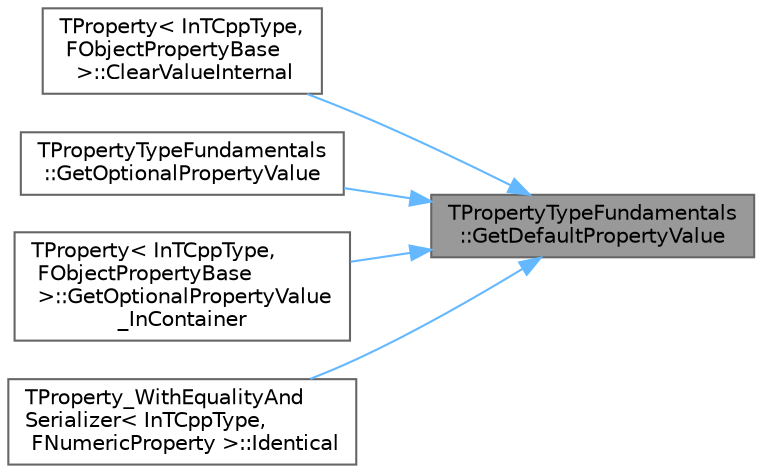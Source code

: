 digraph "TPropertyTypeFundamentals::GetDefaultPropertyValue"
{
 // INTERACTIVE_SVG=YES
 // LATEX_PDF_SIZE
  bgcolor="transparent";
  edge [fontname=Helvetica,fontsize=10,labelfontname=Helvetica,labelfontsize=10];
  node [fontname=Helvetica,fontsize=10,shape=box,height=0.2,width=0.4];
  rankdir="RL";
  Node1 [id="Node000001",label="TPropertyTypeFundamentals\l::GetDefaultPropertyValue",height=0.2,width=0.4,color="gray40", fillcolor="grey60", style="filled", fontcolor="black",tooltip="Get the default value of the cpp type, just the default constructor, which works even for things like..."];
  Node1 -> Node2 [id="edge1_Node000001_Node000002",dir="back",color="steelblue1",style="solid",tooltip=" "];
  Node2 [id="Node000002",label="TProperty\< InTCppType,\l FObjectPropertyBase\l \>::ClearValueInternal",height=0.2,width=0.4,color="grey40", fillcolor="white", style="filled",URL="$d1/dc3/classTProperty.html#a9088a28d707c8eacc4bd7d483cbba239",tooltip=" "];
  Node1 -> Node3 [id="edge2_Node000001_Node000003",dir="back",color="steelblue1",style="solid",tooltip=" "];
  Node3 [id="Node000003",label="TPropertyTypeFundamentals\l::GetOptionalPropertyValue",height=0.2,width=0.4,color="grey40", fillcolor="white", style="filled",URL="$dd/db1/classTPropertyTypeFundamentals.html#a2007a0879f2c5e73a0d6bbd208259f81",tooltip="Get the value of the property from an address, unless it is NULL, then return the default value."];
  Node1 -> Node4 [id="edge3_Node000001_Node000004",dir="back",color="steelblue1",style="solid",tooltip=" "];
  Node4 [id="Node000004",label="TProperty\< InTCppType,\l FObjectPropertyBase\l \>::GetOptionalPropertyValue\l_InContainer",height=0.2,width=0.4,color="grey40", fillcolor="white", style="filled",URL="$d1/dc3/classTProperty.html#ae6e04b76a5a4d8c2eab1e7e76a142a72",tooltip=" "];
  Node1 -> Node5 [id="edge4_Node000001_Node000005",dir="back",color="steelblue1",style="solid",tooltip=" "];
  Node5 [id="Node000005",label="TProperty_WithEqualityAnd\lSerializer\< InTCppType,\l FNumericProperty \>::Identical",height=0.2,width=0.4,color="grey40", fillcolor="white", style="filled",URL="$d5/d18/classTProperty__WithEqualityAndSerializer.html#a3f6f8f3a4e17cc2cb5490d97abcd68f0",tooltip=" "];
}
